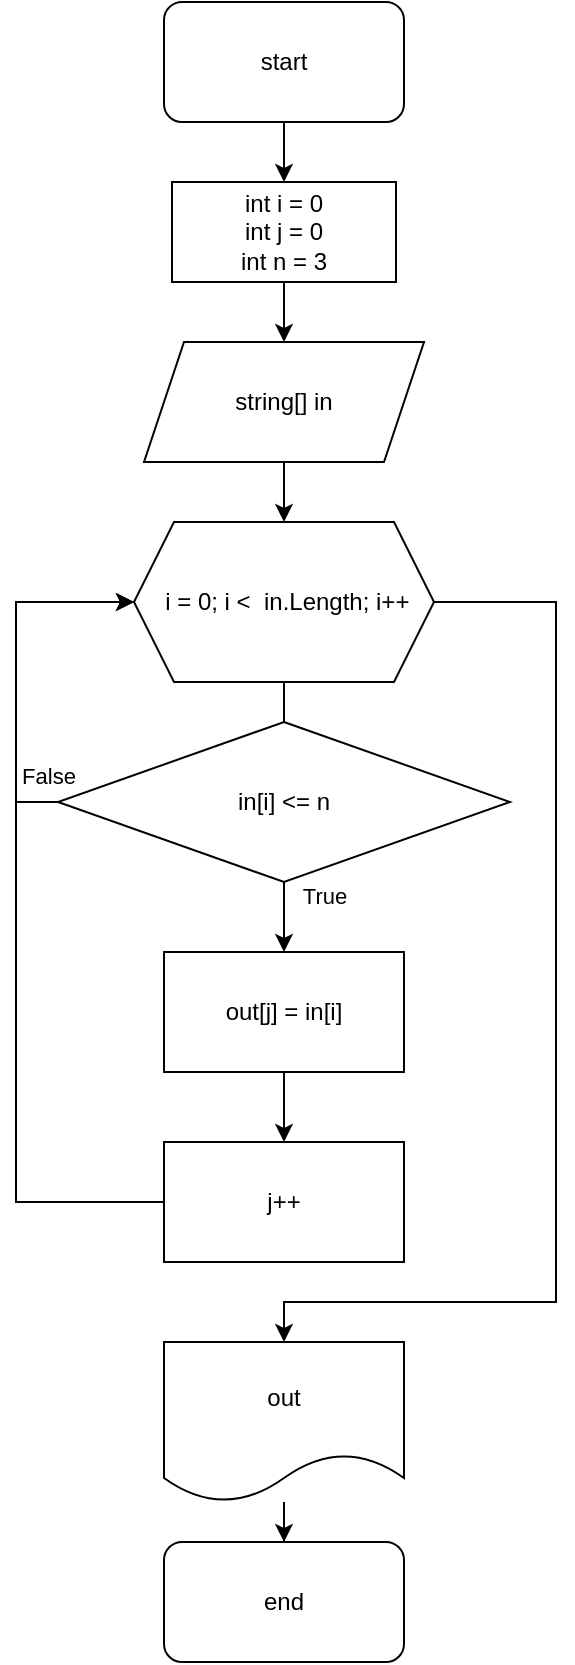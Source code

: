<mxfile version="20.6.0" type="device"><diagram id="C5RBs43oDa-KdzZeNtuy" name="Page-1"><mxGraphModel dx="946" dy="542" grid="1" gridSize="10" guides="1" tooltips="1" connect="1" arrows="1" fold="1" page="1" pageScale="1" pageWidth="827" pageHeight="1169" math="0" shadow="0"><root><mxCell id="WIyWlLk6GJQsqaUBKTNV-0"/><mxCell id="WIyWlLk6GJQsqaUBKTNV-1" parent="WIyWlLk6GJQsqaUBKTNV-0"/><mxCell id="SMdjEK9SakTGV2iKQ5wf-15" style="edgeStyle=orthogonalEdgeStyle;rounded=0;orthogonalLoop=1;jettySize=auto;html=1;entryX=0.5;entryY=0;entryDx=0;entryDy=0;fontSize=12;" parent="WIyWlLk6GJQsqaUBKTNV-1" source="SMdjEK9SakTGV2iKQ5wf-1" target="SMdjEK9SakTGV2iKQ5wf-2" edge="1"><mxGeometry relative="1" as="geometry"/></mxCell><mxCell id="SMdjEK9SakTGV2iKQ5wf-1" value="start" style="rounded=1;whiteSpace=wrap;html=1;fontSize=12;" parent="WIyWlLk6GJQsqaUBKTNV-1" vertex="1"><mxGeometry x="354" y="50" width="120" height="60" as="geometry"/></mxCell><mxCell id="SMdjEK9SakTGV2iKQ5wf-16" style="edgeStyle=orthogonalEdgeStyle;rounded=0;orthogonalLoop=1;jettySize=auto;html=1;entryX=0.5;entryY=0;entryDx=0;entryDy=0;fontSize=12;" parent="WIyWlLk6GJQsqaUBKTNV-1" source="SMdjEK9SakTGV2iKQ5wf-2" target="SMdjEK9SakTGV2iKQ5wf-3" edge="1"><mxGeometry relative="1" as="geometry"/></mxCell><mxCell id="SMdjEK9SakTGV2iKQ5wf-2" value="int i = 0&lt;br&gt;int j = 0&lt;br&gt;int n = 3" style="rounded=0;whiteSpace=wrap;html=1;fontSize=12;" parent="WIyWlLk6GJQsqaUBKTNV-1" vertex="1"><mxGeometry x="358" y="140" width="112" height="50" as="geometry"/></mxCell><mxCell id="SMdjEK9SakTGV2iKQ5wf-17" style="edgeStyle=orthogonalEdgeStyle;rounded=0;orthogonalLoop=1;jettySize=auto;html=1;entryX=0.5;entryY=0;entryDx=0;entryDy=0;fontSize=12;" parent="WIyWlLk6GJQsqaUBKTNV-1" source="SMdjEK9SakTGV2iKQ5wf-3" target="SMdjEK9SakTGV2iKQ5wf-4" edge="1"><mxGeometry relative="1" as="geometry"/></mxCell><mxCell id="SMdjEK9SakTGV2iKQ5wf-3" value="string[] in" style="shape=parallelogram;perimeter=parallelogramPerimeter;whiteSpace=wrap;html=1;fixedSize=1;fontSize=12;" parent="WIyWlLk6GJQsqaUBKTNV-1" vertex="1"><mxGeometry x="344" y="220" width="140" height="60" as="geometry"/></mxCell><mxCell id="SMdjEK9SakTGV2iKQ5wf-6" value="" style="edgeStyle=orthogonalEdgeStyle;rounded=0;orthogonalLoop=1;jettySize=auto;html=1;fontSize=12;" parent="WIyWlLk6GJQsqaUBKTNV-1" source="SMdjEK9SakTGV2iKQ5wf-4" edge="1"><mxGeometry relative="1" as="geometry"><mxPoint x="414" y="430" as="targetPoint"/></mxGeometry></mxCell><mxCell id="qd5lH4oayXpBRhjuZsf_-9" style="edgeStyle=orthogonalEdgeStyle;rounded=0;orthogonalLoop=1;jettySize=auto;html=1;entryX=0.5;entryY=0;entryDx=0;entryDy=0;" edge="1" parent="WIyWlLk6GJQsqaUBKTNV-1" source="SMdjEK9SakTGV2iKQ5wf-4" target="SMdjEK9SakTGV2iKQ5wf-10"><mxGeometry relative="1" as="geometry"><Array as="points"><mxPoint x="550" y="350"/><mxPoint x="550" y="700"/><mxPoint x="414" y="700"/></Array></mxGeometry></mxCell><mxCell id="SMdjEK9SakTGV2iKQ5wf-4" value="&amp;nbsp;i = 0; i &amp;lt; &amp;nbsp;in.Length; i++" style="shape=hexagon;perimeter=hexagonPerimeter2;whiteSpace=wrap;html=1;fixedSize=1;fontSize=12;" parent="WIyWlLk6GJQsqaUBKTNV-1" vertex="1"><mxGeometry x="339" y="310" width="150" height="80" as="geometry"/></mxCell><mxCell id="qd5lH4oayXpBRhjuZsf_-6" value="" style="edgeStyle=orthogonalEdgeStyle;rounded=0;orthogonalLoop=1;jettySize=auto;html=1;" edge="1" parent="WIyWlLk6GJQsqaUBKTNV-1" source="SMdjEK9SakTGV2iKQ5wf-8" target="qd5lH4oayXpBRhjuZsf_-5"><mxGeometry relative="1" as="geometry"/></mxCell><mxCell id="SMdjEK9SakTGV2iKQ5wf-8" value="out[j] = in[i]" style="rounded=0;whiteSpace=wrap;html=1;fontSize=12;" parent="WIyWlLk6GJQsqaUBKTNV-1" vertex="1"><mxGeometry x="354" y="525" width="120" height="60" as="geometry"/></mxCell><mxCell id="SMdjEK9SakTGV2iKQ5wf-18" style="edgeStyle=orthogonalEdgeStyle;rounded=0;orthogonalLoop=1;jettySize=auto;html=1;entryX=0.5;entryY=0;entryDx=0;entryDy=0;fontSize=12;" parent="WIyWlLk6GJQsqaUBKTNV-1" source="SMdjEK9SakTGV2iKQ5wf-10" target="SMdjEK9SakTGV2iKQ5wf-11" edge="1"><mxGeometry relative="1" as="geometry"/></mxCell><mxCell id="SMdjEK9SakTGV2iKQ5wf-10" value="&amp;nbsp;out&amp;nbsp;" style="shape=document;whiteSpace=wrap;html=1;boundedLbl=1;fontSize=12;" parent="WIyWlLk6GJQsqaUBKTNV-1" vertex="1"><mxGeometry x="354" y="720" width="120" height="80" as="geometry"/></mxCell><mxCell id="SMdjEK9SakTGV2iKQ5wf-11" value="end" style="rounded=1;whiteSpace=wrap;html=1;fontSize=12;" parent="WIyWlLk6GJQsqaUBKTNV-1" vertex="1"><mxGeometry x="354" y="820" width="120" height="60" as="geometry"/></mxCell><mxCell id="qd5lH4oayXpBRhjuZsf_-1" value="" style="edgeStyle=orthogonalEdgeStyle;rounded=0;orthogonalLoop=1;jettySize=auto;html=1;" edge="1" parent="WIyWlLk6GJQsqaUBKTNV-1" source="qd5lH4oayXpBRhjuZsf_-0" target="SMdjEK9SakTGV2iKQ5wf-8"><mxGeometry relative="1" as="geometry"/></mxCell><mxCell id="qd5lH4oayXpBRhjuZsf_-4" value="True" style="edgeLabel;html=1;align=center;verticalAlign=middle;resizable=0;points=[];" vertex="1" connectable="0" parent="qd5lH4oayXpBRhjuZsf_-1"><mxGeometry x="-0.689" y="1" relative="1" as="geometry"><mxPoint x="19" as="offset"/></mxGeometry></mxCell><mxCell id="qd5lH4oayXpBRhjuZsf_-2" style="edgeStyle=orthogonalEdgeStyle;rounded=0;orthogonalLoop=1;jettySize=auto;html=1;entryX=0;entryY=0.5;entryDx=0;entryDy=0;" edge="1" parent="WIyWlLk6GJQsqaUBKTNV-1" source="qd5lH4oayXpBRhjuZsf_-0" target="SMdjEK9SakTGV2iKQ5wf-4"><mxGeometry relative="1" as="geometry"><Array as="points"><mxPoint x="280" y="450"/><mxPoint x="280" y="350"/></Array></mxGeometry></mxCell><mxCell id="qd5lH4oayXpBRhjuZsf_-3" value="False" style="edgeLabel;html=1;align=center;verticalAlign=middle;resizable=0;points=[];" vertex="1" connectable="0" parent="qd5lH4oayXpBRhjuZsf_-2"><mxGeometry x="-0.821" y="2" relative="1" as="geometry"><mxPoint x="11" y="-15" as="offset"/></mxGeometry></mxCell><mxCell id="qd5lH4oayXpBRhjuZsf_-0" value="in[i] &amp;lt;= n" style="rhombus;whiteSpace=wrap;html=1;" vertex="1" parent="WIyWlLk6GJQsqaUBKTNV-1"><mxGeometry x="301" y="410" width="226" height="80" as="geometry"/></mxCell><mxCell id="qd5lH4oayXpBRhjuZsf_-8" style="edgeStyle=orthogonalEdgeStyle;rounded=0;orthogonalLoop=1;jettySize=auto;html=1;entryX=0;entryY=0.5;entryDx=0;entryDy=0;" edge="1" parent="WIyWlLk6GJQsqaUBKTNV-1" source="qd5lH4oayXpBRhjuZsf_-5" target="SMdjEK9SakTGV2iKQ5wf-4"><mxGeometry relative="1" as="geometry"><mxPoint x="260" y="600" as="targetPoint"/><Array as="points"><mxPoint x="280" y="650"/><mxPoint x="280" y="350"/></Array></mxGeometry></mxCell><mxCell id="qd5lH4oayXpBRhjuZsf_-5" value="j++" style="rounded=0;whiteSpace=wrap;html=1;" vertex="1" parent="WIyWlLk6GJQsqaUBKTNV-1"><mxGeometry x="354" y="620" width="120" height="60" as="geometry"/></mxCell></root></mxGraphModel></diagram></mxfile>